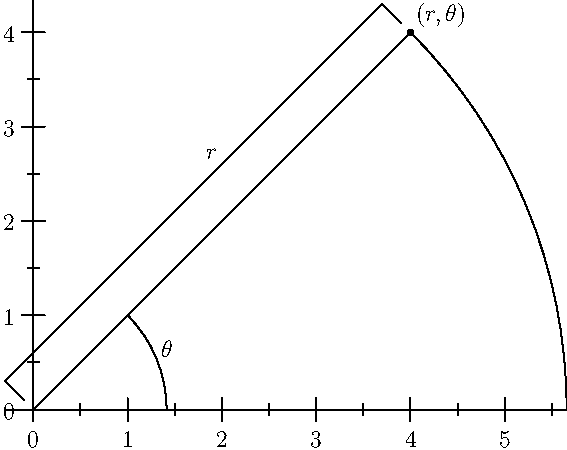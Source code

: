 size(10cm);

import graph;
xaxis(Ticks);
yaxis(Ticks);

dot((4,4));

draw((0,0)--(4,4));
draw((4,4){SE}..{S}(5.657,0));
draw((1,1){SE}..{S}(1.414,0));
draw((-0.1,0.1)--(-0.3,0.3)--(3.7,4.3)--(3.9,4.1));

label("$r$",(2,2.6),NW);
label("$\theta$",(1.3,0.5),NE);
label("$(r,\theta)$",(4,4),NE);
